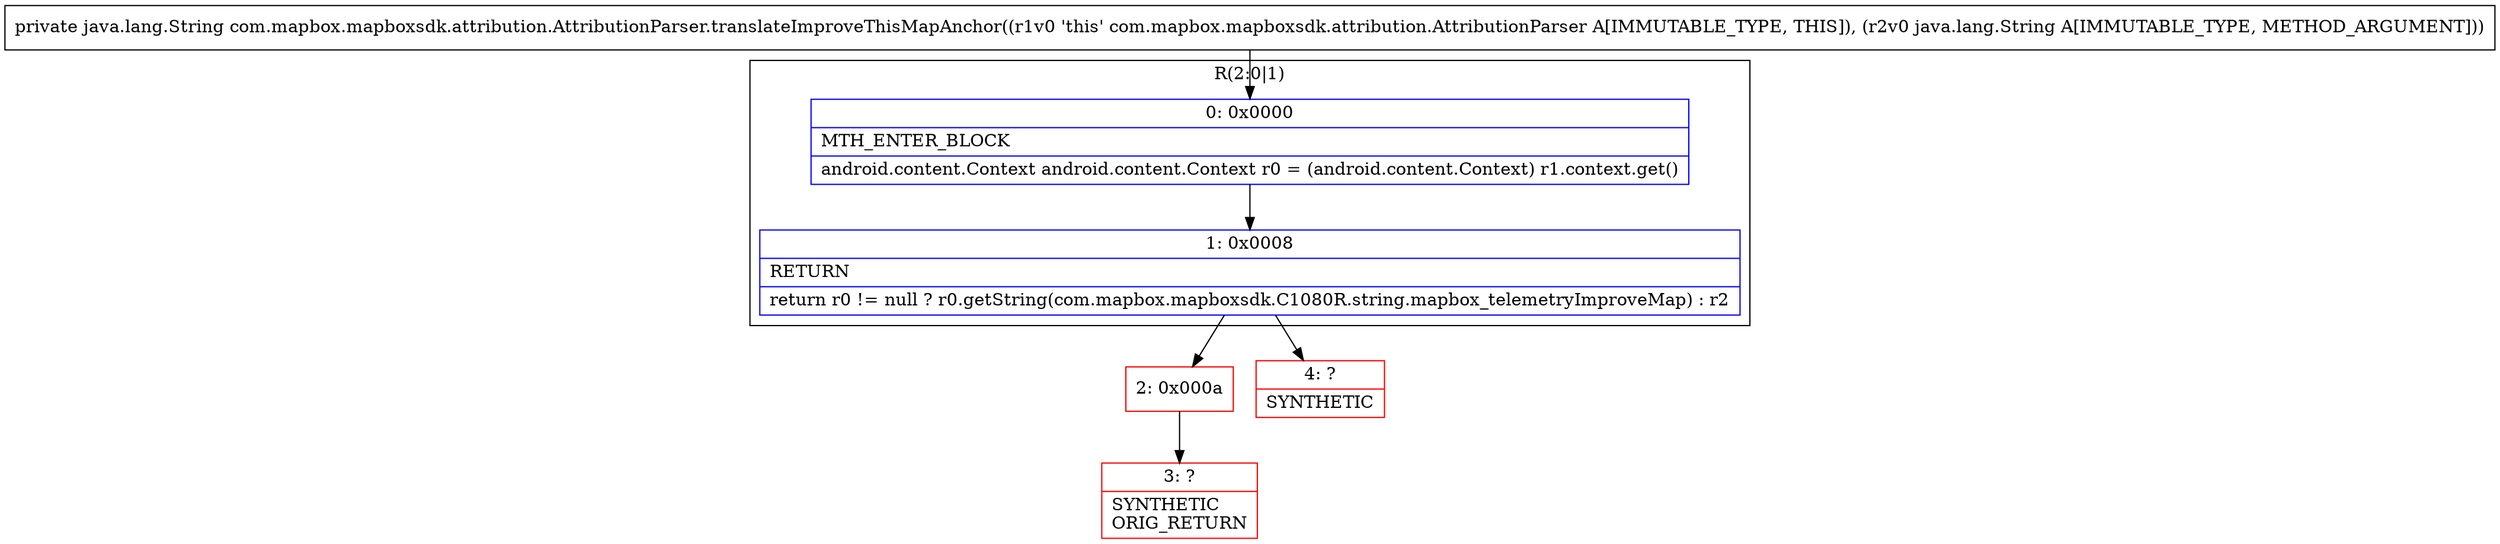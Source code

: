 digraph "CFG forcom.mapbox.mapboxsdk.attribution.AttributionParser.translateImproveThisMapAnchor(Ljava\/lang\/String;)Ljava\/lang\/String;" {
subgraph cluster_Region_519614357 {
label = "R(2:0|1)";
node [shape=record,color=blue];
Node_0 [shape=record,label="{0\:\ 0x0000|MTH_ENTER_BLOCK\l|android.content.Context android.content.Context r0 = (android.content.Context) r1.context.get()\l}"];
Node_1 [shape=record,label="{1\:\ 0x0008|RETURN\l|return r0 != null ? r0.getString(com.mapbox.mapboxsdk.C1080R.string.mapbox_telemetryImproveMap) : r2\l}"];
}
Node_2 [shape=record,color=red,label="{2\:\ 0x000a}"];
Node_3 [shape=record,color=red,label="{3\:\ ?|SYNTHETIC\lORIG_RETURN\l}"];
Node_4 [shape=record,color=red,label="{4\:\ ?|SYNTHETIC\l}"];
MethodNode[shape=record,label="{private java.lang.String com.mapbox.mapboxsdk.attribution.AttributionParser.translateImproveThisMapAnchor((r1v0 'this' com.mapbox.mapboxsdk.attribution.AttributionParser A[IMMUTABLE_TYPE, THIS]), (r2v0 java.lang.String A[IMMUTABLE_TYPE, METHOD_ARGUMENT])) }"];
MethodNode -> Node_0;
Node_0 -> Node_1;
Node_1 -> Node_2;
Node_1 -> Node_4;
Node_2 -> Node_3;
}


